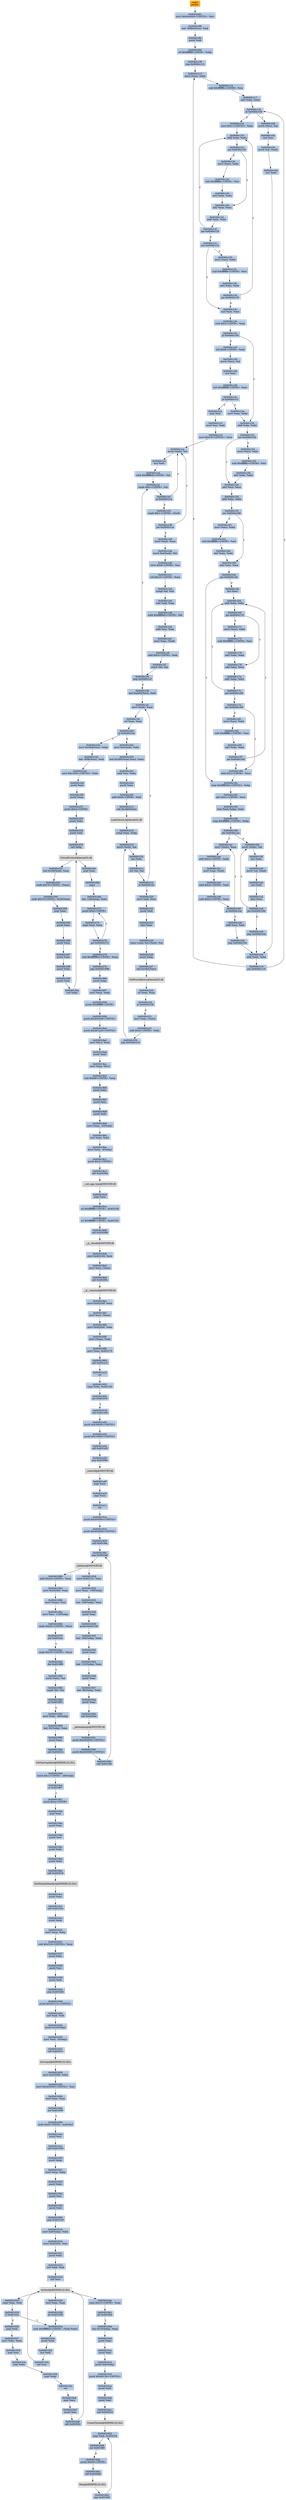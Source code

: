 digraph G {
node[shape=rectangle,style=filled,fillcolor=lightsteelblue,color=lightsteelblue]
bgcolor="transparent"
a0x0040c0f0pusha_[label="start\npusha ",color="lightgrey",fillcolor="orange"];
a0x0040c0f1movl_0x40a000UINT32_esi[label="0x0040c0f1\nmovl $0x40a000<UINT32>, %esi"];
a0x0040c0f6leal__36864esi__edi[label="0x0040c0f6\nleal -36864(%esi), %edi"];
a0x0040c0fcpushl_edi[label="0x0040c0fc\npushl %edi"];
a0x0040c0fdorl_0xffffffffUINT8_ebp[label="0x0040c0fd\norl $0xffffffff<UINT8>, %ebp"];
a0x0040c100jmp_0x0040c112[label="0x0040c100\njmp 0x0040c112"];
a0x0040c112movl_esi__ebx[label="0x0040c112\nmovl (%esi), %ebx"];
a0x0040c114subl_0xfffffffcUINT8_esi[label="0x0040c114\nsubl $0xfffffffc<UINT8>, %esi"];
a0x0040c117adcl_ebx_ebx[label="0x0040c117\nadcl %ebx, %ebx"];
a0x0040c119jb_0x0040c108[label="0x0040c119\njb 0x0040c108"];
a0x0040c108movb_esi__al[label="0x0040c108\nmovb (%esi), %al"];
a0x0040c10aincl_esi[label="0x0040c10a\nincl %esi"];
a0x0040c10bmovb_al_edi_[label="0x0040c10b\nmovb %al, (%edi)"];
a0x0040c10dincl_edi[label="0x0040c10d\nincl %edi"];
a0x0040c10eaddl_ebx_ebx[label="0x0040c10e\naddl %ebx, %ebx"];
a0x0040c110jne_0x0040c119[label="0x0040c110\njne 0x0040c119"];
a0x0040c11bmovl_0x1UINT32_eax[label="0x0040c11b\nmovl $0x1<UINT32>, %eax"];
a0x0040c120addl_ebx_ebx[label="0x0040c120\naddl %ebx, %ebx"];
a0x0040c122jne_0x0040c12b[label="0x0040c122\njne 0x0040c12b"];
a0x0040c12badcl_eax_eax[label="0x0040c12b\nadcl %eax, %eax"];
a0x0040c12daddl_ebx_ebx[label="0x0040c12d\naddl %ebx, %ebx"];
a0x0040c12fjae_0x0040c120[label="0x0040c12f\njae 0x0040c120"];
a0x0040c131jne_0x0040c13c[label="0x0040c131\njne 0x0040c13c"];
a0x0040c13cxorl_ecx_ecx[label="0x0040c13c\nxorl %ecx, %ecx"];
a0x0040c13esubl_0x3UINT8_eax[label="0x0040c13e\nsubl $0x3<UINT8>, %eax"];
a0x0040c141jb_0x0040c150[label="0x0040c141\njb 0x0040c150"];
a0x0040c143shll_0x8UINT8_eax[label="0x0040c143\nshll $0x8<UINT8>, %eax"];
a0x0040c146movb_esi__al[label="0x0040c146\nmovb (%esi), %al"];
a0x0040c148incl_esi[label="0x0040c148\nincl %esi"];
a0x0040c149xorl_0xffffffffUINT8_eax[label="0x0040c149\nxorl $0xffffffff<UINT8>, %eax"];
a0x0040c14cje_0x0040c1c2[label="0x0040c14c\nje 0x0040c1c2"];
a0x0040c14emovl_eax_ebp[label="0x0040c14e\nmovl %eax, %ebp"];
a0x0040c150addl_ebx_ebx[label="0x0040c150\naddl %ebx, %ebx"];
a0x0040c152jne_0x0040c15b[label="0x0040c152\njne 0x0040c15b"];
a0x0040c15badcl_ecx_ecx[label="0x0040c15b\nadcl %ecx, %ecx"];
a0x0040c15daddl_ebx_ebx[label="0x0040c15d\naddl %ebx, %ebx"];
a0x0040c15fjne_0x0040c168[label="0x0040c15f\njne 0x0040c168"];
a0x0040c168adcl_ecx_ecx[label="0x0040c168\nadcl %ecx, %ecx"];
a0x0040c16ajne_0x0040c18c[label="0x0040c16a\njne 0x0040c18c"];
a0x0040c18ccmpl_0xfffff300UINT32_ebp[label="0x0040c18c\ncmpl $0xfffff300<UINT32>, %ebp"];
a0x0040c192adcl_0x1UINT8_ecx[label="0x0040c192\nadcl $0x1<UINT8>, %ecx"];
a0x0040c195leal_ediebp__edx[label="0x0040c195\nleal (%edi,%ebp), %edx"];
a0x0040c198cmpl_0xfffffffcUINT8_ebp[label="0x0040c198\ncmpl $0xfffffffc<UINT8>, %ebp"];
a0x0040c19bjbe_0x0040c1ac[label="0x0040c19b\njbe 0x0040c1ac"];
a0x0040c1acmovl_edx__eax[label="0x0040c1ac\nmovl (%edx), %eax"];
a0x0040c1aeaddl_0x4UINT8_edx[label="0x0040c1ae\naddl $0x4<UINT8>, %edx"];
a0x0040c1b1movl_eax_edi_[label="0x0040c1b1\nmovl %eax, (%edi)"];
a0x0040c1b3addl_0x4UINT8_edi[label="0x0040c1b3\naddl $0x4<UINT8>, %edi"];
a0x0040c1b6subl_0x4UINT8_ecx[label="0x0040c1b6\nsubl $0x4<UINT8>, %ecx"];
a0x0040c1b9ja_0x0040c1ac[label="0x0040c1b9\nja 0x0040c1ac"];
a0x0040c1bbaddl_ecx_edi[label="0x0040c1bb\naddl %ecx, %edi"];
a0x0040c1bdjmp_0x0040c10e[label="0x0040c1bd\njmp 0x0040c10e"];
a0x0040c16cincl_ecx[label="0x0040c16c\nincl %ecx"];
a0x0040c16daddl_ebx_ebx[label="0x0040c16d\naddl %ebx, %ebx"];
a0x0040c16fjne_0x0040c178[label="0x0040c16f\njne 0x0040c178"];
a0x0040c178adcl_ecx_ecx[label="0x0040c178\nadcl %ecx, %ecx"];
a0x0040c17aaddl_ebx_ebx[label="0x0040c17a\naddl %ebx, %ebx"];
a0x0040c17cjae_0x0040c16d[label="0x0040c17c\njae 0x0040c16d"];
a0x0040c17ejne_0x0040c189[label="0x0040c17e\njne 0x0040c189"];
a0x0040c180movl_esi__ebx[label="0x0040c180\nmovl (%esi), %ebx"];
a0x0040c182subl_0xfffffffcUINT8_esi[label="0x0040c182\nsubl $0xfffffffc<UINT8>, %esi"];
a0x0040c185adcl_ebx_ebx[label="0x0040c185\nadcl %ebx, %ebx"];
a0x0040c187jae_0x0040c16d[label="0x0040c187\njae 0x0040c16d"];
a0x0040c189addl_0x2UINT8_ecx[label="0x0040c189\naddl $0x2<UINT8>, %ecx"];
a0x0040c161movl_esi__ebx[label="0x0040c161\nmovl (%esi), %ebx"];
a0x0040c163subl_0xfffffffcUINT8_esi[label="0x0040c163\nsubl $0xfffffffc<UINT8>, %esi"];
a0x0040c166adcl_ebx_ebx[label="0x0040c166\nadcl %ebx, %ebx"];
a0x0040c124movl_esi__ebx[label="0x0040c124\nmovl (%esi), %ebx"];
a0x0040c126subl_0xfffffffcUINT8_esi[label="0x0040c126\nsubl $0xfffffffc<UINT8>, %esi"];
a0x0040c129adcl_ebx_ebx[label="0x0040c129\nadcl %ebx, %ebx"];
a0x0040c133movl_esi__ebx[label="0x0040c133\nmovl (%esi), %ebx"];
a0x0040c135subl_0xfffffffcUINT8_esi[label="0x0040c135\nsubl $0xfffffffc<UINT8>, %esi"];
a0x0040c138adcl_ebx_ebx[label="0x0040c138\nadcl %ebx, %ebx"];
a0x0040c13ajae_0x0040c120[label="0x0040c13a\njae 0x0040c120"];
a0x0040c19dmovb_edx__al[label="0x0040c19d\nmovb (%edx), %al"];
a0x0040c19fincl_edx[label="0x0040c19f\nincl %edx"];
a0x0040c1a0movb_al_edi_[label="0x0040c1a0\nmovb %al, (%edi)"];
a0x0040c1a2incl_edi[label="0x0040c1a2\nincl %edi"];
a0x0040c1a3decl_ecx[label="0x0040c1a3\ndecl %ecx"];
a0x0040c1a4jne_0x0040c19d[label="0x0040c1a4\njne 0x0040c19d"];
a0x0040c1a6jmp_0x0040c10e[label="0x0040c1a6\njmp 0x0040c10e"];
a0x0040c154movl_esi__ebx[label="0x0040c154\nmovl (%esi), %ebx"];
a0x0040c156subl_0xfffffffcUINT8_esi[label="0x0040c156\nsubl $0xfffffffc<UINT8>, %esi"];
a0x0040c159adcl_ebx_ebx[label="0x0040c159\nadcl %ebx, %ebx"];
a0x0040c171movl_esi__ebx[label="0x0040c171\nmovl (%esi), %ebx"];
a0x0040c173subl_0xfffffffcUINT8_esi[label="0x0040c173\nsubl $0xfffffffc<UINT8>, %esi"];
a0x0040c176adcl_ebx_ebx[label="0x0040c176\nadcl %ebx, %ebx"];
a0x0040c1c2popl_esi[label="0x0040c1c2\npopl %esi"];
a0x0040c1c3movl_esi_edi[label="0x0040c1c3\nmovl %esi, %edi"];
a0x0040c1c5movl_0x18UINT32_ecx[label="0x0040c1c5\nmovl $0x18<UINT32>, %ecx"];
a0x0040c1camovb_edi__al[label="0x0040c1ca\nmovb (%edi), %al"];
a0x0040c1ccincl_edi[label="0x0040c1cc\nincl %edi"];
a0x0040c1cdsubb_0xffffffe8UINT8_al[label="0x0040c1cd\nsubb $0xffffffe8<UINT8>, %al"];
a0x0040c1cfcmpb_0x1UINT8_al[label="0x0040c1cf\ncmpb $0x1<UINT8>, %al"];
a0x0040c1d1ja_0x0040c1ca[label="0x0040c1d1\nja 0x0040c1ca"];
a0x0040c1d3cmpb_0x1UINT8_edi_[label="0x0040c1d3\ncmpb $0x1<UINT8>, (%edi)"];
a0x0040c1d6jne_0x0040c1ca[label="0x0040c1d6\njne 0x0040c1ca"];
a0x0040c1d8movl_edi__eax[label="0x0040c1d8\nmovl (%edi), %eax"];
a0x0040c1damovb_0x4edi__bl[label="0x0040c1da\nmovb 0x4(%edi), %bl"];
a0x0040c1ddshrw_0x8UINT8_ax[label="0x0040c1dd\nshrw $0x8<UINT8>, %ax"];
a0x0040c1e1roll_0x10UINT8_eax[label="0x0040c1e1\nroll $0x10<UINT8>, %eax"];
a0x0040c1e4xchgb_al_ah[label="0x0040c1e4\nxchgb %al, %ah"];
a0x0040c1e6subl_edi_eax[label="0x0040c1e6\nsubl %edi, %eax"];
a0x0040c1e8subb_0xffffffe8UINT8_bl[label="0x0040c1e8\nsubb $0xffffffe8<UINT8>, %bl"];
a0x0040c1ebaddl_esi_eax[label="0x0040c1eb\naddl %esi, %eax"];
a0x0040c1edmovl_eax_edi_[label="0x0040c1ed\nmovl %eax, (%edi)"];
a0x0040c1efaddl_0x5UINT8_edi[label="0x0040c1ef\naddl $0x5<UINT8>, %edi"];
a0x0040c1f2movb_bl_al[label="0x0040c1f2\nmovb %bl, %al"];
a0x0040c1f4loop_0x0040c1cf[label="0x0040c1f4\nloop 0x0040c1cf"];
a0x0040c1f6leal_0xa000esi__edi[label="0x0040c1f6\nleal 0xa000(%esi), %edi"];
a0x0040c1fcmovl_edi__eax[label="0x0040c1fc\nmovl (%edi), %eax"];
a0x0040c1feorl_eax_eax[label="0x0040c1fe\norl %eax, %eax"];
a0x0040c200je_0x0040c23e[label="0x0040c200\nje 0x0040c23e"];
a0x0040c202movl_0x4edi__ebx[label="0x0040c202\nmovl 0x4(%edi), %ebx"];
a0x0040c205leal_0xc060eaxesi__eax[label="0x0040c205\nleal 0xc060(%eax,%esi), %eax"];
a0x0040c20caddl_esi_ebx[label="0x0040c20c\naddl %esi, %ebx"];
a0x0040c20epushl_eax[label="0x0040c20e\npushl %eax"];
a0x0040c20faddl_0x8UINT8_edi[label="0x0040c20f\naddl $0x8<UINT8>, %edi"];
a0x0040c212call_0xc0b0esi_[label="0x0040c212\ncall 0xc0b0(%esi)"];
LoadLibraryA_kernel32_dll[label="LoadLibraryA@kernel32.dll",color="lightgrey",fillcolor="lightgrey"];
a0x0040c218xchgl_eax_ebp[label="0x0040c218\nxchgl %eax, %ebp"];
a0x0040c219movb_edi__al[label="0x0040c219\nmovb (%edi), %al"];
a0x0040c21bincl_edi[label="0x0040c21b\nincl %edi"];
a0x0040c21corb_al_al[label="0x0040c21c\norb %al, %al"];
a0x0040c21eje_0x0040c1fc[label="0x0040c21e\nje 0x0040c1fc"];
a0x0040c220movl_edi_ecx[label="0x0040c220\nmovl %edi, %ecx"];
a0x0040c222pushl_edi[label="0x0040c222\npushl %edi"];
a0x0040c223decl_eax[label="0x0040c223\ndecl %eax"];
a0x0040c224repnz_scasb_es_edi__al[label="0x0040c224\nrepnz scasb %es:(%edi), %al"];
a0x0040c226pushl_ebp[label="0x0040c226\npushl %ebp"];
a0x0040c227call_0xc0b4esi_[label="0x0040c227\ncall 0xc0b4(%esi)"];
GetProcAddress_kernel32_dll[label="GetProcAddress@kernel32.dll",color="lightgrey",fillcolor="lightgrey"];
a0x0040c22dorl_eax_eax[label="0x0040c22d\norl %eax, %eax"];
a0x0040c22fje_0x0040c238[label="0x0040c22f\nje 0x0040c238"];
a0x0040c231movl_eax_ebx_[label="0x0040c231\nmovl %eax, (%ebx)"];
a0x0040c233addl_0x4UINT8_ebx[label="0x0040c233\naddl $0x4<UINT8>, %ebx"];
a0x0040c236jmp_0x0040c219[label="0x0040c236\njmp 0x0040c219"];
a0x0040c23emovl_0xc0b8esi__ebp[label="0x0040c23e\nmovl 0xc0b8(%esi), %ebp"];
a0x0040c244leal__4096esi__edi[label="0x0040c244\nleal -4096(%esi), %edi"];
a0x0040c24amovl_0x1000UINT32_ebx[label="0x0040c24a\nmovl $0x1000<UINT32>, %ebx"];
a0x0040c24fpushl_eax[label="0x0040c24f\npushl %eax"];
a0x0040c250pushl_esp[label="0x0040c250\npushl %esp"];
a0x0040c251pushl_0x4UINT8[label="0x0040c251\npushl $0x4<UINT8>"];
a0x0040c253pushl_ebx[label="0x0040c253\npushl %ebx"];
a0x0040c254pushl_edi[label="0x0040c254\npushl %edi"];
a0x0040c255call_ebp[label="0x0040c255\ncall %ebp"];
VirtualProtect_kernel32_dll[label="VirtualProtect@kernel32.dll",color="lightgrey",fillcolor="lightgrey"];
a0x0040c257leal_0x20fedi__eax[label="0x0040c257\nleal 0x20f(%edi), %eax"];
a0x0040c25dandb_0x7fUINT8_eax_[label="0x0040c25d\nandb $0x7f<UINT8>, (%eax)"];
a0x0040c260andb_0x7fUINT8_0x28eax_[label="0x0040c260\nandb $0x7f<UINT8>, 0x28(%eax)"];
a0x0040c264popl_eax[label="0x0040c264\npopl %eax"];
a0x0040c265pushl_eax[label="0x0040c265\npushl %eax"];
a0x0040c266pushl_esp[label="0x0040c266\npushl %esp"];
a0x0040c267pushl_eax[label="0x0040c267\npushl %eax"];
a0x0040c268pushl_ebx[label="0x0040c268\npushl %ebx"];
a0x0040c269pushl_edi[label="0x0040c269\npushl %edi"];
a0x0040c26acall_ebp[label="0x0040c26a\ncall %ebp"];
a0x0040c26cpopl_eax[label="0x0040c26c\npopl %eax"];
a0x0040c26dpopa_[label="0x0040c26d\npopa "];
a0x0040c26eleal__128esp__eax[label="0x0040c26e\nleal -128(%esp), %eax"];
a0x0040c272pushl_0x0UINT8[label="0x0040c272\npushl $0x0<UINT8>"];
a0x0040c274cmpl_eax_esp[label="0x0040c274\ncmpl %eax, %esp"];
a0x0040c276jne_0x0040c272[label="0x0040c276\njne 0x0040c272"];
a0x0040c278subl_0xffffff80UINT8_esp[label="0x0040c278\nsubl $0xffffff80<UINT8>, %esp"];
a0x0040c27bjmp_0x00401896[label="0x0040c27b\njmp 0x00401896"];
a0x00401896pushl_ebp[label="0x00401896\npushl %ebp"];
a0x00401897movl_esp_ebp[label="0x00401897\nmovl %esp, %ebp"];
a0x00401899pushl_0xffffffffUINT8[label="0x00401899\npushl $0xffffffff<UINT8>"];
a0x0040189bpushl_0x4020d8UINT32[label="0x0040189b\npushl $0x4020d8<UINT32>"];
a0x004018a0pushl_0x401a20UINT32[label="0x004018a0\npushl $0x401a20<UINT32>"];
a0x004018a5movl_fs_0_eax[label="0x004018a5\nmovl %fs:0, %eax"];
a0x004018abpushl_eax[label="0x004018ab\npushl %eax"];
a0x004018acmovl_esp_fs_0[label="0x004018ac\nmovl %esp, %fs:0"];
a0x004018b3subl_0x68UINT8_esp[label="0x004018b3\nsubl $0x68<UINT8>, %esp"];
a0x004018b6pushl_ebx[label="0x004018b6\npushl %ebx"];
a0x004018b7pushl_esi[label="0x004018b7\npushl %esi"];
a0x004018b8pushl_edi[label="0x004018b8\npushl %edi"];
a0x004018b9movl_esp__24ebp_[label="0x004018b9\nmovl %esp, -24(%ebp)"];
a0x004018bcxorl_ebx_ebx[label="0x004018bc\nxorl %ebx, %ebx"];
a0x004018bemovl_ebx__4ebp_[label="0x004018be\nmovl %ebx, -4(%ebp)"];
a0x004018c1pushl_0x2UINT8[label="0x004018c1\npushl $0x2<UINT8>"];
a0x004018c3call_0x402094[label="0x004018c3\ncall 0x402094"];
a__set_app_type_MSVCRT_dll[label="__set_app_type@MSVCRT.dll",color="lightgrey",fillcolor="lightgrey"];
a0x004018c9popl_ecx[label="0x004018c9\npopl %ecx"];
a0x004018caorl_0xffffffffUINT8_0x403168[label="0x004018ca\norl $0xffffffff<UINT8>, 0x403168"];
a0x004018d1orl_0xffffffffUINT8_0x40316c[label="0x004018d1\norl $0xffffffff<UINT8>, 0x40316c"];
a0x004018d8call_0x402098[label="0x004018d8\ncall 0x402098"];
a__p__fmode_MSVCRT_dll[label="__p__fmode@MSVCRT.dll",color="lightgrey",fillcolor="lightgrey"];
a0x004018demovl_0x403164_ecx[label="0x004018de\nmovl 0x403164, %ecx"];
a0x004018e4movl_ecx_eax_[label="0x004018e4\nmovl %ecx, (%eax)"];
a0x004018e6call_0x40209c[label="0x004018e6\ncall 0x40209c"];
a__p__commode_MSVCRT_dll[label="__p__commode@MSVCRT.dll",color="lightgrey",fillcolor="lightgrey"];
a0x004018ecmovl_0x403160_ecx[label="0x004018ec\nmovl 0x403160, %ecx"];
a0x004018f2movl_ecx_eax_[label="0x004018f2\nmovl %ecx, (%eax)"];
a0x004018f4movl_0x4020a0_eax[label="0x004018f4\nmovl 0x4020a0, %eax"];
a0x004018f9movl_eax__eax[label="0x004018f9\nmovl (%eax), %eax"];
a0x004018fbmovl_eax_0x403170[label="0x004018fb\nmovl %eax, 0x403170"];
a0x00401900call_0x401a15[label="0x00401900\ncall 0x401a15"];
a0x00401a15ret[label="0x00401a15\nret"];
a0x00401905cmpl_ebx_0x403140[label="0x00401905\ncmpl %ebx, 0x403140"];
a0x0040190bjne_0x401919[label="0x0040190b\njne 0x401919"];
a0x00401919call_0x401a00[label="0x00401919\ncall 0x401a00"];
a0x00401a00pushl_0x30000UINT32[label="0x00401a00\npushl $0x30000<UINT32>"];
a0x00401a05pushl_0x10000UINT32[label="0x00401a05\npushl $0x10000<UINT32>"];
a0x00401a0acall_0x401a26[label="0x00401a0a\ncall 0x401a26"];
a0x00401a26jmp_0x40208c[label="0x00401a26\njmp 0x40208c"];
a_controlfp_MSVCRT_dll[label="_controlfp@MSVCRT.dll",color="lightgrey",fillcolor="lightgrey"];
a0x00401a0fpopl_ecx[label="0x00401a0f\npopl %ecx"];
a0x00401a10popl_ecx[label="0x00401a10\npopl %ecx"];
a0x00401a11ret[label="0x00401a11\nret"];
a0x0040191epushl_0x40300cUINT32[label="0x0040191e\npushl $0x40300c<UINT32>"];
a0x00401923pushl_0x403008UINT32[label="0x00401923\npushl $0x403008<UINT32>"];
a0x00401928call_0x4019fa[label="0x00401928\ncall 0x4019fa"];
a0x004019fajmp_0x4020a8[label="0x004019fa\njmp 0x4020a8"];
a_initterm_MSVCRT_dll[label="_initterm@MSVCRT.dll",color="lightgrey",fillcolor="lightgrey"];
a0x0040192dmovl_0x40315c_eax[label="0x0040192d\nmovl 0x40315c, %eax"];
a0x00401932movl_eax__108ebp_[label="0x00401932\nmovl %eax, -108(%ebp)"];
a0x00401935leal__108ebp__eax[label="0x00401935\nleal -108(%ebp), %eax"];
a0x00401938pushl_eax[label="0x00401938\npushl %eax"];
a0x00401939pushl_0x403158[label="0x00401939\npushl 0x403158"];
a0x0040193fleal__100ebp__eax[label="0x0040193f\nleal -100(%ebp), %eax"];
a0x00401942pushl_eax[label="0x00401942\npushl %eax"];
a0x00401943leal__112ebp__eax[label="0x00401943\nleal -112(%ebp), %eax"];
a0x00401946pushl_eax[label="0x00401946\npushl %eax"];
a0x00401947leal__96ebp__eax[label="0x00401947\nleal -96(%ebp), %eax"];
a0x0040194apushl_eax[label="0x0040194a\npushl %eax"];
a0x0040194bcall_0x4020ac[label="0x0040194b\ncall 0x4020ac"];
a__getmainargs_MSVCRT_dll[label="__getmainargs@MSVCRT.dll",color="lightgrey",fillcolor="lightgrey"];
a0x00401951pushl_0x403004UINT32[label="0x00401951\npushl $0x403004<UINT32>"];
a0x00401956pushl_0x403000UINT32[label="0x00401956\npushl $0x403000<UINT32>"];
a0x0040195bcall_0x4019fa[label="0x0040195b\ncall 0x4019fa"];
a0x00401960addl_0x24UINT8_esp[label="0x00401960\naddl $0x24<UINT8>, %esp"];
a0x00401963movl_0x4020b0_eax[label="0x00401963\nmovl 0x4020b0, %eax"];
a0x00401968movl_eax__esi[label="0x00401968\nmovl (%eax), %esi"];
a0x0040196amovl_esi__116ebp_[label="0x0040196a\nmovl %esi, -116(%ebp)"];
a0x0040196dcmpb_0x22UINT8_esi_[label="0x0040196d\ncmpb $0x22<UINT8>, (%esi)"];
a0x00401970jne_0x4019ac[label="0x00401970\njne 0x4019ac"];
a0x004019accmpb_0x20UINT8_esi_[label="0x004019ac\ncmpb $0x20<UINT8>, (%esi)"];
a0x004019afjbe_0x401989[label="0x004019af\njbe 0x401989"];
a0x00401989movb_esi__al[label="0x00401989\nmovb (%esi), %al"];
a0x0040198bcmpb_bl_al[label="0x0040198b\ncmpb %bl, %al"];
a0x0040198dje_0x401993[label="0x0040198d\nje 0x401993"];
a0x00401993movl_ebx__48ebp_[label="0x00401993\nmovl %ebx, -48(%ebp)"];
a0x00401996leal__92ebp__eax[label="0x00401996\nleal -92(%ebp), %eax"];
a0x00401999pushl_eax[label="0x00401999\npushl %eax"];
a0x0040199acall_0x402014[label="0x0040199a\ncall 0x402014"];
GetStartupInfoA_KERNEL32_DLL[label="GetStartupInfoA@KERNEL32.DLL",color="lightgrey",fillcolor="lightgrey"];
a0x004019a0testb_0x1UINT8__48ebp_[label="0x004019a0\ntestb $0x1<UINT8>, -48(%ebp)"];
a0x004019a4je_0x4019b7[label="0x004019a4\nje 0x4019b7"];
a0x004019b7pushl_0xaUINT8[label="0x004019b7\npushl $0xa<UINT8>"];
a0x004019b9popl_eax[label="0x004019b9\npopl %eax"];
a0x004019bapushl_eax[label="0x004019ba\npushl %eax"];
a0x004019bbpushl_esi[label="0x004019bb\npushl %esi"];
a0x004019bcpushl_ebx[label="0x004019bc\npushl %ebx"];
a0x004019bdpushl_ebx[label="0x004019bd\npushl %ebx"];
a0x004019becall_0x402018[label="0x004019be\ncall 0x402018"];
GetModuleHandleA_KERNEL32_DLL[label="GetModuleHandleA@KERNEL32.DLL",color="lightgrey",fillcolor="lightgrey"];
a0x004019c4pushl_eax[label="0x004019c4\npushl %eax"];
a0x004019c5call_0x40162e[label="0x004019c5\ncall 0x40162e"];
a0x0040162epushl_ebp[label="0x0040162e\npushl %ebp"];
a0x0040162fmovl_esp_ebp[label="0x0040162f\nmovl %esp, %ebp"];
a0x00401631subl_0x210UINT32_esp[label="0x00401631\nsubl $0x210<UINT32>, %esp"];
a0x00401637pushl_ebx[label="0x00401637\npushl %ebx"];
a0x00401638pushl_esi[label="0x00401638\npushl %esi"];
a0x00401639pushl_edi[label="0x00401639\npushl %edi"];
a0x0040163ajmp_0x401646[label="0x0040163a\njmp 0x401646"];
a0x00401646pushl_0x40313cUINT32[label="0x00401646\npushl $0x40313c<UINT32>"];
a0x0040164bxorl_edi_edi[label="0x0040164b\nxorl %edi, %edi"];
a0x0040164dpushl_0x10ebp_[label="0x0040164d\npushl 0x10(%ebp)"];
a0x00401650movl_edi__4ebp_[label="0x00401650\nmovl %edi, -4(%ebp)"];
a0x00401653call_0x40201c[label="0x00401653\ncall 0x40201c"];
lstrcmpA_KERNEL32_DLL[label="lstrcmpA@KERNEL32.DLL",color="lightgrey",fillcolor="lightgrey"];
a0x00401659movl_0x402060_ebx[label="0x00401659\nmovl 0x402060, %ebx"];
a0x0040165fmovl_0x403050UINT32_esi[label="0x0040165f\nmovl $0x403050<UINT32>, %esi"];
a0x00401664testl_eax_eax[label="0x00401664\ntestl %eax, %eax"];
a0x00401666jne_0x401699[label="0x00401666\njne 0x401699"];
a0x00401699andb_0x0UINT8_0x4030cf[label="0x00401699\nandb $0x0<UINT8>, 0x4030cf"];
a0x004016a0pushl_esi[label="0x004016a0\npushl %esi"];
a0x004016a1call_0x401000[label="0x004016a1\ncall 0x401000"];
a0x00401000pushl_ebp[label="0x00401000\npushl %ebp"];
a0x00401001movl_esp_ebp[label="0x00401001\nmovl %esp, %ebp"];
a0x00401003pushl_ebx[label="0x00401003\npushl %ebx"];
a0x00401004pushl_esi[label="0x00401004\npushl %esi"];
a0x00401005pushl_edi[label="0x00401005\npushl %edi"];
a0x00401006jmp_0x401018[label="0x00401006\njmp 0x401018"];
a0x00401018movl_0x8ebp__ebx[label="0x00401018\nmovl 0x8(%ebp), %ebx"];
a0x0040101bmovl_0x40205c_esi[label="0x0040101b\nmovl 0x40205c, %esi"];
a0x00401021pushl_ebx[label="0x00401021\npushl %ebx"];
a0x00401022xorl_edi_edi[label="0x00401022\nxorl %edi, %edi"];
a0x00401024call_esi[label="0x00401024\ncall %esi"];
lstrlenA_KERNEL32_DLL[label="lstrlenA@KERNEL32.DLL",color="lightgrey",fillcolor="lightgrey"];
a0x00401026testl_eax_eax[label="0x00401026\ntestl %eax, %eax"];
a0x00401028jle_0x401036[label="0x00401028\njle 0x401036"];
a0x0040102axorb_0xffffffa5UINT8_ediebx_[label="0x0040102a\nxorb $0xffffffa5<UINT8>, (%edi,%ebx)"];
a0x0040102epushl_ebx[label="0x0040102e\npushl %ebx"];
a0x0040102fincl_edi[label="0x0040102f\nincl %edi"];
a0x00401030call_esi[label="0x00401030\ncall %esi"];
a0x00401032cmpl_eax_edi[label="0x00401032\ncmpl %eax, %edi"];
a0x00401034jl_0x40102a[label="0x00401034\njl 0x40102a"];
a0x00401036popl_edi[label="0x00401036\npopl %edi"];
a0x00401037movl_ebx_eax[label="0x00401037\nmovl %ebx, %eax"];
a0x00401039popl_esi[label="0x00401039\npopl %esi"];
a0x0040103apopl_ebx[label="0x0040103a\npopl %ebx"];
a0x0040103bpopl_ebp[label="0x0040103b\npopl %ebp"];
a0x0040103cret[label="0x0040103c\nret"];
a0x004016a6popl_ecx[label="0x004016a6\npopl %ecx"];
a0x004016a7pushl_esi[label="0x004016a7\npushl %esi"];
a0x004016a8call_0x40205c[label="0x004016a8\ncall 0x40205c"];
a0x004016aecmpl_0x1fUINT8_eax[label="0x004016ae\ncmpl $0x1f<UINT8>, %eax"];
a0x004016b1jle_0x4016bd[label="0x004016b1\njle 0x4016bd"];
a0x004016bdleal_0x10ebp__eax[label="0x004016bd\nleal 0x10(%ebp), %eax"];
a0x004016c0pushl_eax[label="0x004016c0\npushl %eax"];
a0x004016c1pushl_edi[label="0x004016c1\npushl %edi"];
a0x004016c2pushl_0x8ebp_[label="0x004016c2\npushl 0x8(%ebp)"];
a0x004016c5pushl_0x4013fcUINT32[label="0x004016c5\npushl $0x4013fc<UINT32>"];
a0x004016capushl_edi[label="0x004016ca\npushl %edi"];
a0x004016cbpushl_edi[label="0x004016cb\npushl %edi"];
a0x004016cccall_0x402024[label="0x004016cc\ncall 0x402024"];
CreateThread_KERNEL32_DLL[label="CreateThread@KERNEL32.DLL",color="lightgrey",fillcolor="lightgrey"];
a0x004016d2cmpl_edi_0x403154[label="0x004016d2\ncmpl %edi, 0x403154"];
a0x004016d8jne_0x40166f[label="0x004016d8\njne 0x40166f"];
a0x004016dapushl_0x64UINT8[label="0x004016da\npushl $0x64<UINT8>"];
a0x004016dccall_0x402068[label="0x004016dc\ncall 0x402068"];
Sleep_KERNEL32_DLL[label="Sleep@KERNEL32.DLL",color="lightgrey",fillcolor="lightgrey"];
a0x004016e2jmp_0x4016d2[label="0x004016e2\njmp 0x4016d2"];
a0x0040c0f0pusha_ -> a0x0040c0f1movl_0x40a000UINT32_esi [color="#000000"];
a0x0040c0f1movl_0x40a000UINT32_esi -> a0x0040c0f6leal__36864esi__edi [color="#000000"];
a0x0040c0f6leal__36864esi__edi -> a0x0040c0fcpushl_edi [color="#000000"];
a0x0040c0fcpushl_edi -> a0x0040c0fdorl_0xffffffffUINT8_ebp [color="#000000"];
a0x0040c0fdorl_0xffffffffUINT8_ebp -> a0x0040c100jmp_0x0040c112 [color="#000000"];
a0x0040c100jmp_0x0040c112 -> a0x0040c112movl_esi__ebx [color="#000000"];
a0x0040c112movl_esi__ebx -> a0x0040c114subl_0xfffffffcUINT8_esi [color="#000000"];
a0x0040c114subl_0xfffffffcUINT8_esi -> a0x0040c117adcl_ebx_ebx [color="#000000"];
a0x0040c117adcl_ebx_ebx -> a0x0040c119jb_0x0040c108 [color="#000000"];
a0x0040c119jb_0x0040c108 -> a0x0040c108movb_esi__al [color="#000000",label="T"];
a0x0040c108movb_esi__al -> a0x0040c10aincl_esi [color="#000000"];
a0x0040c10aincl_esi -> a0x0040c10bmovb_al_edi_ [color="#000000"];
a0x0040c10bmovb_al_edi_ -> a0x0040c10dincl_edi [color="#000000"];
a0x0040c10dincl_edi -> a0x0040c10eaddl_ebx_ebx [color="#000000"];
a0x0040c10eaddl_ebx_ebx -> a0x0040c110jne_0x0040c119 [color="#000000"];
a0x0040c110jne_0x0040c119 -> a0x0040c119jb_0x0040c108 [color="#000000",label="T"];
a0x0040c110jne_0x0040c119 -> a0x0040c112movl_esi__ebx [color="#000000",label="F"];
a0x0040c119jb_0x0040c108 -> a0x0040c11bmovl_0x1UINT32_eax [color="#000000",label="F"];
a0x0040c11bmovl_0x1UINT32_eax -> a0x0040c120addl_ebx_ebx [color="#000000"];
a0x0040c120addl_ebx_ebx -> a0x0040c122jne_0x0040c12b [color="#000000"];
a0x0040c122jne_0x0040c12b -> a0x0040c12badcl_eax_eax [color="#000000",label="T"];
a0x0040c12badcl_eax_eax -> a0x0040c12daddl_ebx_ebx [color="#000000"];
a0x0040c12daddl_ebx_ebx -> a0x0040c12fjae_0x0040c120 [color="#000000"];
a0x0040c12fjae_0x0040c120 -> a0x0040c131jne_0x0040c13c [color="#000000",label="F"];
a0x0040c131jne_0x0040c13c -> a0x0040c13cxorl_ecx_ecx [color="#000000",label="T"];
a0x0040c13cxorl_ecx_ecx -> a0x0040c13esubl_0x3UINT8_eax [color="#000000"];
a0x0040c13esubl_0x3UINT8_eax -> a0x0040c141jb_0x0040c150 [color="#000000"];
a0x0040c141jb_0x0040c150 -> a0x0040c143shll_0x8UINT8_eax [color="#000000",label="F"];
a0x0040c143shll_0x8UINT8_eax -> a0x0040c146movb_esi__al [color="#000000"];
a0x0040c146movb_esi__al -> a0x0040c148incl_esi [color="#000000"];
a0x0040c148incl_esi -> a0x0040c149xorl_0xffffffffUINT8_eax [color="#000000"];
a0x0040c149xorl_0xffffffffUINT8_eax -> a0x0040c14cje_0x0040c1c2 [color="#000000"];
a0x0040c14cje_0x0040c1c2 -> a0x0040c14emovl_eax_ebp [color="#000000",label="F"];
a0x0040c14emovl_eax_ebp -> a0x0040c150addl_ebx_ebx [color="#000000"];
a0x0040c150addl_ebx_ebx -> a0x0040c152jne_0x0040c15b [color="#000000"];
a0x0040c152jne_0x0040c15b -> a0x0040c15badcl_ecx_ecx [color="#000000",label="T"];
a0x0040c15badcl_ecx_ecx -> a0x0040c15daddl_ebx_ebx [color="#000000"];
a0x0040c15daddl_ebx_ebx -> a0x0040c15fjne_0x0040c168 [color="#000000"];
a0x0040c15fjne_0x0040c168 -> a0x0040c168adcl_ecx_ecx [color="#000000",label="T"];
a0x0040c168adcl_ecx_ecx -> a0x0040c16ajne_0x0040c18c [color="#000000"];
a0x0040c16ajne_0x0040c18c -> a0x0040c18ccmpl_0xfffff300UINT32_ebp [color="#000000",label="T"];
a0x0040c18ccmpl_0xfffff300UINT32_ebp -> a0x0040c192adcl_0x1UINT8_ecx [color="#000000"];
a0x0040c192adcl_0x1UINT8_ecx -> a0x0040c195leal_ediebp__edx [color="#000000"];
a0x0040c195leal_ediebp__edx -> a0x0040c198cmpl_0xfffffffcUINT8_ebp [color="#000000"];
a0x0040c198cmpl_0xfffffffcUINT8_ebp -> a0x0040c19bjbe_0x0040c1ac [color="#000000"];
a0x0040c19bjbe_0x0040c1ac -> a0x0040c1acmovl_edx__eax [color="#000000",label="T"];
a0x0040c1acmovl_edx__eax -> a0x0040c1aeaddl_0x4UINT8_edx [color="#000000"];
a0x0040c1aeaddl_0x4UINT8_edx -> a0x0040c1b1movl_eax_edi_ [color="#000000"];
a0x0040c1b1movl_eax_edi_ -> a0x0040c1b3addl_0x4UINT8_edi [color="#000000"];
a0x0040c1b3addl_0x4UINT8_edi -> a0x0040c1b6subl_0x4UINT8_ecx [color="#000000"];
a0x0040c1b6subl_0x4UINT8_ecx -> a0x0040c1b9ja_0x0040c1ac [color="#000000"];
a0x0040c1b9ja_0x0040c1ac -> a0x0040c1bbaddl_ecx_edi [color="#000000",label="F"];
a0x0040c1bbaddl_ecx_edi -> a0x0040c1bdjmp_0x0040c10e [color="#000000"];
a0x0040c1bdjmp_0x0040c10e -> a0x0040c10eaddl_ebx_ebx [color="#000000"];
a0x0040c141jb_0x0040c150 -> a0x0040c150addl_ebx_ebx [color="#000000",label="T"];
a0x0040c16ajne_0x0040c18c -> a0x0040c16cincl_ecx [color="#000000",label="F"];
a0x0040c16cincl_ecx -> a0x0040c16daddl_ebx_ebx [color="#000000"];
a0x0040c16daddl_ebx_ebx -> a0x0040c16fjne_0x0040c178 [color="#000000"];
a0x0040c16fjne_0x0040c178 -> a0x0040c178adcl_ecx_ecx [color="#000000",label="T"];
a0x0040c178adcl_ecx_ecx -> a0x0040c17aaddl_ebx_ebx [color="#000000"];
a0x0040c17aaddl_ebx_ebx -> a0x0040c17cjae_0x0040c16d [color="#000000"];
a0x0040c17cjae_0x0040c16d -> a0x0040c17ejne_0x0040c189 [color="#000000",label="F"];
a0x0040c17ejne_0x0040c189 -> a0x0040c180movl_esi__ebx [color="#000000",label="F"];
a0x0040c180movl_esi__ebx -> a0x0040c182subl_0xfffffffcUINT8_esi [color="#000000"];
a0x0040c182subl_0xfffffffcUINT8_esi -> a0x0040c185adcl_ebx_ebx [color="#000000"];
a0x0040c185adcl_ebx_ebx -> a0x0040c187jae_0x0040c16d [color="#000000"];
a0x0040c187jae_0x0040c16d -> a0x0040c189addl_0x2UINT8_ecx [color="#000000",label="F"];
a0x0040c189addl_0x2UINT8_ecx -> a0x0040c18ccmpl_0xfffff300UINT32_ebp [color="#000000"];
a0x0040c1b9ja_0x0040c1ac -> a0x0040c1acmovl_edx__eax [color="#000000",label="T"];
a0x0040c15fjne_0x0040c168 -> a0x0040c161movl_esi__ebx [color="#000000",label="F"];
a0x0040c161movl_esi__ebx -> a0x0040c163subl_0xfffffffcUINT8_esi [color="#000000"];
a0x0040c163subl_0xfffffffcUINT8_esi -> a0x0040c166adcl_ebx_ebx [color="#000000"];
a0x0040c166adcl_ebx_ebx -> a0x0040c168adcl_ecx_ecx [color="#000000"];
a0x0040c17ejne_0x0040c189 -> a0x0040c189addl_0x2UINT8_ecx [color="#000000",label="T"];
a0x0040c122jne_0x0040c12b -> a0x0040c124movl_esi__ebx [color="#000000",label="F"];
a0x0040c124movl_esi__ebx -> a0x0040c126subl_0xfffffffcUINT8_esi [color="#000000"];
a0x0040c126subl_0xfffffffcUINT8_esi -> a0x0040c129adcl_ebx_ebx [color="#000000"];
a0x0040c129adcl_ebx_ebx -> a0x0040c12badcl_eax_eax [color="#000000"];
a0x0040c131jne_0x0040c13c -> a0x0040c133movl_esi__ebx [color="#000000",label="F"];
a0x0040c133movl_esi__ebx -> a0x0040c135subl_0xfffffffcUINT8_esi [color="#000000"];
a0x0040c135subl_0xfffffffcUINT8_esi -> a0x0040c138adcl_ebx_ebx [color="#000000"];
a0x0040c138adcl_ebx_ebx -> a0x0040c13ajae_0x0040c120 [color="#000000"];
a0x0040c13ajae_0x0040c120 -> a0x0040c13cxorl_ecx_ecx [color="#000000",label="F"];
a0x0040c19bjbe_0x0040c1ac -> a0x0040c19dmovb_edx__al [color="#000000",label="F"];
a0x0040c19dmovb_edx__al -> a0x0040c19fincl_edx [color="#000000"];
a0x0040c19fincl_edx -> a0x0040c1a0movb_al_edi_ [color="#000000"];
a0x0040c1a0movb_al_edi_ -> a0x0040c1a2incl_edi [color="#000000"];
a0x0040c1a2incl_edi -> a0x0040c1a3decl_ecx [color="#000000"];
a0x0040c1a3decl_ecx -> a0x0040c1a4jne_0x0040c19d [color="#000000"];
a0x0040c1a4jne_0x0040c19d -> a0x0040c19dmovb_edx__al [color="#000000",label="T"];
a0x0040c1a4jne_0x0040c19d -> a0x0040c1a6jmp_0x0040c10e [color="#000000",label="F"];
a0x0040c1a6jmp_0x0040c10e -> a0x0040c10eaddl_ebx_ebx [color="#000000"];
a0x0040c17cjae_0x0040c16d -> a0x0040c16daddl_ebx_ebx [color="#000000",label="T"];
a0x0040c12fjae_0x0040c120 -> a0x0040c120addl_ebx_ebx [color="#000000",label="T"];
a0x0040c152jne_0x0040c15b -> a0x0040c154movl_esi__ebx [color="#000000",label="F"];
a0x0040c154movl_esi__ebx -> a0x0040c156subl_0xfffffffcUINT8_esi [color="#000000"];
a0x0040c156subl_0xfffffffcUINT8_esi -> a0x0040c159adcl_ebx_ebx [color="#000000"];
a0x0040c159adcl_ebx_ebx -> a0x0040c15badcl_ecx_ecx [color="#000000"];
a0x0040c16fjne_0x0040c178 -> a0x0040c171movl_esi__ebx [color="#000000",label="F"];
a0x0040c171movl_esi__ebx -> a0x0040c173subl_0xfffffffcUINT8_esi [color="#000000"];
a0x0040c173subl_0xfffffffcUINT8_esi -> a0x0040c176adcl_ebx_ebx [color="#000000"];
a0x0040c176adcl_ebx_ebx -> a0x0040c178adcl_ecx_ecx [color="#000000"];
a0x0040c187jae_0x0040c16d -> a0x0040c16daddl_ebx_ebx [color="#000000",label="T"];
a0x0040c13ajae_0x0040c120 -> a0x0040c120addl_ebx_ebx [color="#000000",label="T"];
a0x0040c14cje_0x0040c1c2 -> a0x0040c1c2popl_esi [color="#000000",label="T"];
a0x0040c1c2popl_esi -> a0x0040c1c3movl_esi_edi [color="#000000"];
a0x0040c1c3movl_esi_edi -> a0x0040c1c5movl_0x18UINT32_ecx [color="#000000"];
a0x0040c1c5movl_0x18UINT32_ecx -> a0x0040c1camovb_edi__al [color="#000000"];
a0x0040c1camovb_edi__al -> a0x0040c1ccincl_edi [color="#000000"];
a0x0040c1ccincl_edi -> a0x0040c1cdsubb_0xffffffe8UINT8_al [color="#000000"];
a0x0040c1cdsubb_0xffffffe8UINT8_al -> a0x0040c1cfcmpb_0x1UINT8_al [color="#000000"];
a0x0040c1cfcmpb_0x1UINT8_al -> a0x0040c1d1ja_0x0040c1ca [color="#000000"];
a0x0040c1d1ja_0x0040c1ca -> a0x0040c1camovb_edi__al [color="#000000",label="T"];
a0x0040c1d1ja_0x0040c1ca -> a0x0040c1d3cmpb_0x1UINT8_edi_ [color="#000000",label="F"];
a0x0040c1d3cmpb_0x1UINT8_edi_ -> a0x0040c1d6jne_0x0040c1ca [color="#000000"];
a0x0040c1d6jne_0x0040c1ca -> a0x0040c1d8movl_edi__eax [color="#000000",label="F"];
a0x0040c1d8movl_edi__eax -> a0x0040c1damovb_0x4edi__bl [color="#000000"];
a0x0040c1damovb_0x4edi__bl -> a0x0040c1ddshrw_0x8UINT8_ax [color="#000000"];
a0x0040c1ddshrw_0x8UINT8_ax -> a0x0040c1e1roll_0x10UINT8_eax [color="#000000"];
a0x0040c1e1roll_0x10UINT8_eax -> a0x0040c1e4xchgb_al_ah [color="#000000"];
a0x0040c1e4xchgb_al_ah -> a0x0040c1e6subl_edi_eax [color="#000000"];
a0x0040c1e6subl_edi_eax -> a0x0040c1e8subb_0xffffffe8UINT8_bl [color="#000000"];
a0x0040c1e8subb_0xffffffe8UINT8_bl -> a0x0040c1ebaddl_esi_eax [color="#000000"];
a0x0040c1ebaddl_esi_eax -> a0x0040c1edmovl_eax_edi_ [color="#000000"];
a0x0040c1edmovl_eax_edi_ -> a0x0040c1efaddl_0x5UINT8_edi [color="#000000"];
a0x0040c1efaddl_0x5UINT8_edi -> a0x0040c1f2movb_bl_al [color="#000000"];
a0x0040c1f2movb_bl_al -> a0x0040c1f4loop_0x0040c1cf [color="#000000"];
a0x0040c1f4loop_0x0040c1cf -> a0x0040c1cfcmpb_0x1UINT8_al [color="#000000",label="T"];
a0x0040c1d6jne_0x0040c1ca -> a0x0040c1camovb_edi__al [color="#000000",label="T"];
a0x0040c1f4loop_0x0040c1cf -> a0x0040c1f6leal_0xa000esi__edi [color="#000000",label="F"];
a0x0040c1f6leal_0xa000esi__edi -> a0x0040c1fcmovl_edi__eax [color="#000000"];
a0x0040c1fcmovl_edi__eax -> a0x0040c1feorl_eax_eax [color="#000000"];
a0x0040c1feorl_eax_eax -> a0x0040c200je_0x0040c23e [color="#000000"];
a0x0040c200je_0x0040c23e -> a0x0040c202movl_0x4edi__ebx [color="#000000",label="F"];
a0x0040c202movl_0x4edi__ebx -> a0x0040c205leal_0xc060eaxesi__eax [color="#000000"];
a0x0040c205leal_0xc060eaxesi__eax -> a0x0040c20caddl_esi_ebx [color="#000000"];
a0x0040c20caddl_esi_ebx -> a0x0040c20epushl_eax [color="#000000"];
a0x0040c20epushl_eax -> a0x0040c20faddl_0x8UINT8_edi [color="#000000"];
a0x0040c20faddl_0x8UINT8_edi -> a0x0040c212call_0xc0b0esi_ [color="#000000"];
a0x0040c212call_0xc0b0esi_ -> LoadLibraryA_kernel32_dll [color="#000000"];
LoadLibraryA_kernel32_dll -> a0x0040c218xchgl_eax_ebp [color="#000000"];
a0x0040c218xchgl_eax_ebp -> a0x0040c219movb_edi__al [color="#000000"];
a0x0040c219movb_edi__al -> a0x0040c21bincl_edi [color="#000000"];
a0x0040c21bincl_edi -> a0x0040c21corb_al_al [color="#000000"];
a0x0040c21corb_al_al -> a0x0040c21eje_0x0040c1fc [color="#000000"];
a0x0040c21eje_0x0040c1fc -> a0x0040c220movl_edi_ecx [color="#000000",label="F"];
a0x0040c220movl_edi_ecx -> a0x0040c222pushl_edi [color="#000000"];
a0x0040c222pushl_edi -> a0x0040c223decl_eax [color="#000000"];
a0x0040c223decl_eax -> a0x0040c224repnz_scasb_es_edi__al [color="#000000"];
a0x0040c224repnz_scasb_es_edi__al -> a0x0040c226pushl_ebp [color="#000000"];
a0x0040c226pushl_ebp -> a0x0040c227call_0xc0b4esi_ [color="#000000"];
a0x0040c227call_0xc0b4esi_ -> GetProcAddress_kernel32_dll [color="#000000"];
GetProcAddress_kernel32_dll -> a0x0040c22dorl_eax_eax [color="#000000"];
a0x0040c22dorl_eax_eax -> a0x0040c22fje_0x0040c238 [color="#000000"];
a0x0040c22fje_0x0040c238 -> a0x0040c231movl_eax_ebx_ [color="#000000",label="F"];
a0x0040c231movl_eax_ebx_ -> a0x0040c233addl_0x4UINT8_ebx [color="#000000"];
a0x0040c233addl_0x4UINT8_ebx -> a0x0040c236jmp_0x0040c219 [color="#000000"];
a0x0040c236jmp_0x0040c219 -> a0x0040c219movb_edi__al [color="#000000"];
a0x0040c21eje_0x0040c1fc -> a0x0040c1fcmovl_edi__eax [color="#000000",label="T"];
a0x0040c200je_0x0040c23e -> a0x0040c23emovl_0xc0b8esi__ebp [color="#000000",label="T"];
a0x0040c23emovl_0xc0b8esi__ebp -> a0x0040c244leal__4096esi__edi [color="#000000"];
a0x0040c244leal__4096esi__edi -> a0x0040c24amovl_0x1000UINT32_ebx [color="#000000"];
a0x0040c24amovl_0x1000UINT32_ebx -> a0x0040c24fpushl_eax [color="#000000"];
a0x0040c24fpushl_eax -> a0x0040c250pushl_esp [color="#000000"];
a0x0040c250pushl_esp -> a0x0040c251pushl_0x4UINT8 [color="#000000"];
a0x0040c251pushl_0x4UINT8 -> a0x0040c253pushl_ebx [color="#000000"];
a0x0040c253pushl_ebx -> a0x0040c254pushl_edi [color="#000000"];
a0x0040c254pushl_edi -> a0x0040c255call_ebp [color="#000000"];
a0x0040c255call_ebp -> VirtualProtect_kernel32_dll [color="#000000"];
VirtualProtect_kernel32_dll -> a0x0040c257leal_0x20fedi__eax [color="#000000"];
a0x0040c257leal_0x20fedi__eax -> a0x0040c25dandb_0x7fUINT8_eax_ [color="#000000"];
a0x0040c25dandb_0x7fUINT8_eax_ -> a0x0040c260andb_0x7fUINT8_0x28eax_ [color="#000000"];
a0x0040c260andb_0x7fUINT8_0x28eax_ -> a0x0040c264popl_eax [color="#000000"];
a0x0040c264popl_eax -> a0x0040c265pushl_eax [color="#000000"];
a0x0040c265pushl_eax -> a0x0040c266pushl_esp [color="#000000"];
a0x0040c266pushl_esp -> a0x0040c267pushl_eax [color="#000000"];
a0x0040c267pushl_eax -> a0x0040c268pushl_ebx [color="#000000"];
a0x0040c268pushl_ebx -> a0x0040c269pushl_edi [color="#000000"];
a0x0040c269pushl_edi -> a0x0040c26acall_ebp [color="#000000"];
a0x0040c26acall_ebp -> VirtualProtect_kernel32_dll [color="#000000"];
VirtualProtect_kernel32_dll -> a0x0040c26cpopl_eax [color="#000000"];
a0x0040c26cpopl_eax -> a0x0040c26dpopa_ [color="#000000"];
a0x0040c26dpopa_ -> a0x0040c26eleal__128esp__eax [color="#000000"];
a0x0040c26eleal__128esp__eax -> a0x0040c272pushl_0x0UINT8 [color="#000000"];
a0x0040c272pushl_0x0UINT8 -> a0x0040c274cmpl_eax_esp [color="#000000"];
a0x0040c274cmpl_eax_esp -> a0x0040c276jne_0x0040c272 [color="#000000"];
a0x0040c276jne_0x0040c272 -> a0x0040c272pushl_0x0UINT8 [color="#000000",label="T"];
a0x0040c276jne_0x0040c272 -> a0x0040c278subl_0xffffff80UINT8_esp [color="#000000",label="F"];
a0x0040c278subl_0xffffff80UINT8_esp -> a0x0040c27bjmp_0x00401896 [color="#000000"];
a0x0040c27bjmp_0x00401896 -> a0x00401896pushl_ebp [color="#000000"];
a0x00401896pushl_ebp -> a0x00401897movl_esp_ebp [color="#000000"];
a0x00401897movl_esp_ebp -> a0x00401899pushl_0xffffffffUINT8 [color="#000000"];
a0x00401899pushl_0xffffffffUINT8 -> a0x0040189bpushl_0x4020d8UINT32 [color="#000000"];
a0x0040189bpushl_0x4020d8UINT32 -> a0x004018a0pushl_0x401a20UINT32 [color="#000000"];
a0x004018a0pushl_0x401a20UINT32 -> a0x004018a5movl_fs_0_eax [color="#000000"];
a0x004018a5movl_fs_0_eax -> a0x004018abpushl_eax [color="#000000"];
a0x004018abpushl_eax -> a0x004018acmovl_esp_fs_0 [color="#000000"];
a0x004018acmovl_esp_fs_0 -> a0x004018b3subl_0x68UINT8_esp [color="#000000"];
a0x004018b3subl_0x68UINT8_esp -> a0x004018b6pushl_ebx [color="#000000"];
a0x004018b6pushl_ebx -> a0x004018b7pushl_esi [color="#000000"];
a0x004018b7pushl_esi -> a0x004018b8pushl_edi [color="#000000"];
a0x004018b8pushl_edi -> a0x004018b9movl_esp__24ebp_ [color="#000000"];
a0x004018b9movl_esp__24ebp_ -> a0x004018bcxorl_ebx_ebx [color="#000000"];
a0x004018bcxorl_ebx_ebx -> a0x004018bemovl_ebx__4ebp_ [color="#000000"];
a0x004018bemovl_ebx__4ebp_ -> a0x004018c1pushl_0x2UINT8 [color="#000000"];
a0x004018c1pushl_0x2UINT8 -> a0x004018c3call_0x402094 [color="#000000"];
a0x004018c3call_0x402094 -> a__set_app_type_MSVCRT_dll [color="#000000"];
a__set_app_type_MSVCRT_dll -> a0x004018c9popl_ecx [color="#000000"];
a0x004018c9popl_ecx -> a0x004018caorl_0xffffffffUINT8_0x403168 [color="#000000"];
a0x004018caorl_0xffffffffUINT8_0x403168 -> a0x004018d1orl_0xffffffffUINT8_0x40316c [color="#000000"];
a0x004018d1orl_0xffffffffUINT8_0x40316c -> a0x004018d8call_0x402098 [color="#000000"];
a0x004018d8call_0x402098 -> a__p__fmode_MSVCRT_dll [color="#000000"];
a__p__fmode_MSVCRT_dll -> a0x004018demovl_0x403164_ecx [color="#000000"];
a0x004018demovl_0x403164_ecx -> a0x004018e4movl_ecx_eax_ [color="#000000"];
a0x004018e4movl_ecx_eax_ -> a0x004018e6call_0x40209c [color="#000000"];
a0x004018e6call_0x40209c -> a__p__commode_MSVCRT_dll [color="#000000"];
a__p__commode_MSVCRT_dll -> a0x004018ecmovl_0x403160_ecx [color="#000000"];
a0x004018ecmovl_0x403160_ecx -> a0x004018f2movl_ecx_eax_ [color="#000000"];
a0x004018f2movl_ecx_eax_ -> a0x004018f4movl_0x4020a0_eax [color="#000000"];
a0x004018f4movl_0x4020a0_eax -> a0x004018f9movl_eax__eax [color="#000000"];
a0x004018f9movl_eax__eax -> a0x004018fbmovl_eax_0x403170 [color="#000000"];
a0x004018fbmovl_eax_0x403170 -> a0x00401900call_0x401a15 [color="#000000"];
a0x00401900call_0x401a15 -> a0x00401a15ret [color="#000000"];
a0x00401a15ret -> a0x00401905cmpl_ebx_0x403140 [color="#000000"];
a0x00401905cmpl_ebx_0x403140 -> a0x0040190bjne_0x401919 [color="#000000"];
a0x0040190bjne_0x401919 -> a0x00401919call_0x401a00 [color="#000000",label="T"];
a0x00401919call_0x401a00 -> a0x00401a00pushl_0x30000UINT32 [color="#000000"];
a0x00401a00pushl_0x30000UINT32 -> a0x00401a05pushl_0x10000UINT32 [color="#000000"];
a0x00401a05pushl_0x10000UINT32 -> a0x00401a0acall_0x401a26 [color="#000000"];
a0x00401a0acall_0x401a26 -> a0x00401a26jmp_0x40208c [color="#000000"];
a0x00401a26jmp_0x40208c -> a_controlfp_MSVCRT_dll [color="#000000"];
a_controlfp_MSVCRT_dll -> a0x00401a0fpopl_ecx [color="#000000"];
a0x00401a0fpopl_ecx -> a0x00401a10popl_ecx [color="#000000"];
a0x00401a10popl_ecx -> a0x00401a11ret [color="#000000"];
a0x00401a11ret -> a0x0040191epushl_0x40300cUINT32 [color="#000000"];
a0x0040191epushl_0x40300cUINT32 -> a0x00401923pushl_0x403008UINT32 [color="#000000"];
a0x00401923pushl_0x403008UINT32 -> a0x00401928call_0x4019fa [color="#000000"];
a0x00401928call_0x4019fa -> a0x004019fajmp_0x4020a8 [color="#000000"];
a0x004019fajmp_0x4020a8 -> a_initterm_MSVCRT_dll [color="#000000"];
a_initterm_MSVCRT_dll -> a0x0040192dmovl_0x40315c_eax [color="#000000"];
a0x0040192dmovl_0x40315c_eax -> a0x00401932movl_eax__108ebp_ [color="#000000"];
a0x00401932movl_eax__108ebp_ -> a0x00401935leal__108ebp__eax [color="#000000"];
a0x00401935leal__108ebp__eax -> a0x00401938pushl_eax [color="#000000"];
a0x00401938pushl_eax -> a0x00401939pushl_0x403158 [color="#000000"];
a0x00401939pushl_0x403158 -> a0x0040193fleal__100ebp__eax [color="#000000"];
a0x0040193fleal__100ebp__eax -> a0x00401942pushl_eax [color="#000000"];
a0x00401942pushl_eax -> a0x00401943leal__112ebp__eax [color="#000000"];
a0x00401943leal__112ebp__eax -> a0x00401946pushl_eax [color="#000000"];
a0x00401946pushl_eax -> a0x00401947leal__96ebp__eax [color="#000000"];
a0x00401947leal__96ebp__eax -> a0x0040194apushl_eax [color="#000000"];
a0x0040194apushl_eax -> a0x0040194bcall_0x4020ac [color="#000000"];
a0x0040194bcall_0x4020ac -> a__getmainargs_MSVCRT_dll [color="#000000"];
a__getmainargs_MSVCRT_dll -> a0x00401951pushl_0x403004UINT32 [color="#000000"];
a0x00401951pushl_0x403004UINT32 -> a0x00401956pushl_0x403000UINT32 [color="#000000"];
a0x00401956pushl_0x403000UINT32 -> a0x0040195bcall_0x4019fa [color="#000000"];
a0x0040195bcall_0x4019fa -> a0x004019fajmp_0x4020a8 [color="#000000"];
a_initterm_MSVCRT_dll -> a0x00401960addl_0x24UINT8_esp [color="#000000"];
a0x00401960addl_0x24UINT8_esp -> a0x00401963movl_0x4020b0_eax [color="#000000"];
a0x00401963movl_0x4020b0_eax -> a0x00401968movl_eax__esi [color="#000000"];
a0x00401968movl_eax__esi -> a0x0040196amovl_esi__116ebp_ [color="#000000"];
a0x0040196amovl_esi__116ebp_ -> a0x0040196dcmpb_0x22UINT8_esi_ [color="#000000"];
a0x0040196dcmpb_0x22UINT8_esi_ -> a0x00401970jne_0x4019ac [color="#000000"];
a0x00401970jne_0x4019ac -> a0x004019accmpb_0x20UINT8_esi_ [color="#000000",label="T"];
a0x004019accmpb_0x20UINT8_esi_ -> a0x004019afjbe_0x401989 [color="#000000"];
a0x004019afjbe_0x401989 -> a0x00401989movb_esi__al [color="#000000",label="T"];
a0x00401989movb_esi__al -> a0x0040198bcmpb_bl_al [color="#000000"];
a0x0040198bcmpb_bl_al -> a0x0040198dje_0x401993 [color="#000000"];
a0x0040198dje_0x401993 -> a0x00401993movl_ebx__48ebp_ [color="#000000",label="T"];
a0x00401993movl_ebx__48ebp_ -> a0x00401996leal__92ebp__eax [color="#000000"];
a0x00401996leal__92ebp__eax -> a0x00401999pushl_eax [color="#000000"];
a0x00401999pushl_eax -> a0x0040199acall_0x402014 [color="#000000"];
a0x0040199acall_0x402014 -> GetStartupInfoA_KERNEL32_DLL [color="#000000"];
GetStartupInfoA_KERNEL32_DLL -> a0x004019a0testb_0x1UINT8__48ebp_ [color="#000000"];
a0x004019a0testb_0x1UINT8__48ebp_ -> a0x004019a4je_0x4019b7 [color="#000000"];
a0x004019a4je_0x4019b7 -> a0x004019b7pushl_0xaUINT8 [color="#000000",label="T"];
a0x004019b7pushl_0xaUINT8 -> a0x004019b9popl_eax [color="#000000"];
a0x004019b9popl_eax -> a0x004019bapushl_eax [color="#000000"];
a0x004019bapushl_eax -> a0x004019bbpushl_esi [color="#000000"];
a0x004019bbpushl_esi -> a0x004019bcpushl_ebx [color="#000000"];
a0x004019bcpushl_ebx -> a0x004019bdpushl_ebx [color="#000000"];
a0x004019bdpushl_ebx -> a0x004019becall_0x402018 [color="#000000"];
a0x004019becall_0x402018 -> GetModuleHandleA_KERNEL32_DLL [color="#000000"];
GetModuleHandleA_KERNEL32_DLL -> a0x004019c4pushl_eax [color="#000000"];
a0x004019c4pushl_eax -> a0x004019c5call_0x40162e [color="#000000"];
a0x004019c5call_0x40162e -> a0x0040162epushl_ebp [color="#000000"];
a0x0040162epushl_ebp -> a0x0040162fmovl_esp_ebp [color="#000000"];
a0x0040162fmovl_esp_ebp -> a0x00401631subl_0x210UINT32_esp [color="#000000"];
a0x00401631subl_0x210UINT32_esp -> a0x00401637pushl_ebx [color="#000000"];
a0x00401637pushl_ebx -> a0x00401638pushl_esi [color="#000000"];
a0x00401638pushl_esi -> a0x00401639pushl_edi [color="#000000"];
a0x00401639pushl_edi -> a0x0040163ajmp_0x401646 [color="#000000"];
a0x0040163ajmp_0x401646 -> a0x00401646pushl_0x40313cUINT32 [color="#000000"];
a0x00401646pushl_0x40313cUINT32 -> a0x0040164bxorl_edi_edi [color="#000000"];
a0x0040164bxorl_edi_edi -> a0x0040164dpushl_0x10ebp_ [color="#000000"];
a0x0040164dpushl_0x10ebp_ -> a0x00401650movl_edi__4ebp_ [color="#000000"];
a0x00401650movl_edi__4ebp_ -> a0x00401653call_0x40201c [color="#000000"];
a0x00401653call_0x40201c -> lstrcmpA_KERNEL32_DLL [color="#000000"];
lstrcmpA_KERNEL32_DLL -> a0x00401659movl_0x402060_ebx [color="#000000"];
a0x00401659movl_0x402060_ebx -> a0x0040165fmovl_0x403050UINT32_esi [color="#000000"];
a0x0040165fmovl_0x403050UINT32_esi -> a0x00401664testl_eax_eax [color="#000000"];
a0x00401664testl_eax_eax -> a0x00401666jne_0x401699 [color="#000000"];
a0x00401666jne_0x401699 -> a0x00401699andb_0x0UINT8_0x4030cf [color="#000000",label="T"];
a0x00401699andb_0x0UINT8_0x4030cf -> a0x004016a0pushl_esi [color="#000000"];
a0x004016a0pushl_esi -> a0x004016a1call_0x401000 [color="#000000"];
a0x004016a1call_0x401000 -> a0x00401000pushl_ebp [color="#000000"];
a0x00401000pushl_ebp -> a0x00401001movl_esp_ebp [color="#000000"];
a0x00401001movl_esp_ebp -> a0x00401003pushl_ebx [color="#000000"];
a0x00401003pushl_ebx -> a0x00401004pushl_esi [color="#000000"];
a0x00401004pushl_esi -> a0x00401005pushl_edi [color="#000000"];
a0x00401005pushl_edi -> a0x00401006jmp_0x401018 [color="#000000"];
a0x00401006jmp_0x401018 -> a0x00401018movl_0x8ebp__ebx [color="#000000"];
a0x00401018movl_0x8ebp__ebx -> a0x0040101bmovl_0x40205c_esi [color="#000000"];
a0x0040101bmovl_0x40205c_esi -> a0x00401021pushl_ebx [color="#000000"];
a0x00401021pushl_ebx -> a0x00401022xorl_edi_edi [color="#000000"];
a0x00401022xorl_edi_edi -> a0x00401024call_esi [color="#000000"];
a0x00401024call_esi -> lstrlenA_KERNEL32_DLL [color="#000000"];
lstrlenA_KERNEL32_DLL -> a0x00401026testl_eax_eax [color="#000000"];
a0x00401026testl_eax_eax -> a0x00401028jle_0x401036 [color="#000000"];
a0x00401028jle_0x401036 -> a0x0040102axorb_0xffffffa5UINT8_ediebx_ [color="#000000",label="F"];
a0x0040102axorb_0xffffffa5UINT8_ediebx_ -> a0x0040102epushl_ebx [color="#000000"];
a0x0040102epushl_ebx -> a0x0040102fincl_edi [color="#000000"];
a0x0040102fincl_edi -> a0x00401030call_esi [color="#000000"];
a0x00401030call_esi -> lstrlenA_KERNEL32_DLL [color="#000000"];
lstrlenA_KERNEL32_DLL -> a0x00401032cmpl_eax_edi [color="#000000"];
a0x00401032cmpl_eax_edi -> a0x00401034jl_0x40102a [color="#000000"];
a0x00401034jl_0x40102a -> a0x0040102axorb_0xffffffa5UINT8_ediebx_ [color="#000000",label="T"];
a0x00401034jl_0x40102a -> a0x00401036popl_edi [color="#000000",label="F"];
a0x00401036popl_edi -> a0x00401037movl_ebx_eax [color="#000000"];
a0x00401037movl_ebx_eax -> a0x00401039popl_esi [color="#000000"];
a0x00401039popl_esi -> a0x0040103apopl_ebx [color="#000000"];
a0x0040103apopl_ebx -> a0x0040103bpopl_ebp [color="#000000"];
a0x0040103bpopl_ebp -> a0x0040103cret [color="#000000"];
a0x0040103cret -> a0x004016a6popl_ecx [color="#000000"];
a0x004016a6popl_ecx -> a0x004016a7pushl_esi [color="#000000"];
a0x004016a7pushl_esi -> a0x004016a8call_0x40205c [color="#000000"];
a0x004016a8call_0x40205c -> lstrlenA_KERNEL32_DLL [color="#000000"];
lstrlenA_KERNEL32_DLL -> a0x004016aecmpl_0x1fUINT8_eax [color="#000000"];
a0x004016aecmpl_0x1fUINT8_eax -> a0x004016b1jle_0x4016bd [color="#000000"];
a0x004016b1jle_0x4016bd -> a0x004016bdleal_0x10ebp__eax [color="#000000",label="T"];
a0x004016bdleal_0x10ebp__eax -> a0x004016c0pushl_eax [color="#000000"];
a0x004016c0pushl_eax -> a0x004016c1pushl_edi [color="#000000"];
a0x004016c1pushl_edi -> a0x004016c2pushl_0x8ebp_ [color="#000000"];
a0x004016c2pushl_0x8ebp_ -> a0x004016c5pushl_0x4013fcUINT32 [color="#000000"];
a0x004016c5pushl_0x4013fcUINT32 -> a0x004016capushl_edi [color="#000000"];
a0x004016capushl_edi -> a0x004016cbpushl_edi [color="#000000"];
a0x004016cbpushl_edi -> a0x004016cccall_0x402024 [color="#000000"];
a0x004016cccall_0x402024 -> CreateThread_KERNEL32_DLL [color="#000000"];
CreateThread_KERNEL32_DLL -> a0x004016d2cmpl_edi_0x403154 [color="#000000"];
a0x004016d2cmpl_edi_0x403154 -> a0x004016d8jne_0x40166f [color="#000000"];
a0x004016d8jne_0x40166f -> a0x004016dapushl_0x64UINT8 [color="#000000",label="F"];
a0x004016dapushl_0x64UINT8 -> a0x004016dccall_0x402068 [color="#000000"];
a0x004016dccall_0x402068 -> Sleep_KERNEL32_DLL [color="#000000"];
Sleep_KERNEL32_DLL -> a0x004016e2jmp_0x4016d2 [color="#000000"];
a0x004016e2jmp_0x4016d2 -> a0x004016d2cmpl_edi_0x403154 [color="#000000"];
}
